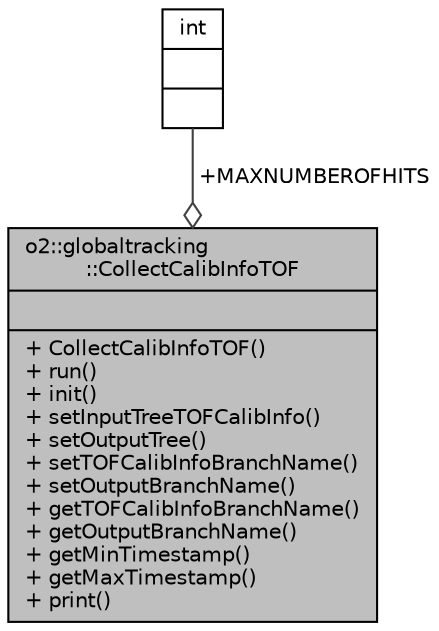 digraph "o2::globaltracking::CollectCalibInfoTOF"
{
 // INTERACTIVE_SVG=YES
  bgcolor="transparent";
  edge [fontname="Helvetica",fontsize="10",labelfontname="Helvetica",labelfontsize="10"];
  node [fontname="Helvetica",fontsize="10",shape=record];
  Node1 [label="{o2::globaltracking\l::CollectCalibInfoTOF\n||+ CollectCalibInfoTOF()\l+ run()\l+ init()\l+ setInputTreeTOFCalibInfo()\l+ setOutputTree()\l+ setTOFCalibInfoBranchName()\l+ setOutputBranchName()\l+ getTOFCalibInfoBranchName()\l+ getOutputBranchName()\l+ getMinTimestamp()\l+ getMaxTimestamp()\l+ print()\l}",height=0.2,width=0.4,color="black", fillcolor="grey75", style="filled" fontcolor="black"];
  Node2 -> Node1 [color="grey25",fontsize="10",style="solid",label=" +MAXNUMBEROFHITS" ,arrowhead="odiamond",fontname="Helvetica"];
  Node2 [label="{int\n||}",height=0.2,width=0.4,color="black",URL="$d1/da0/classint.html"];
}
